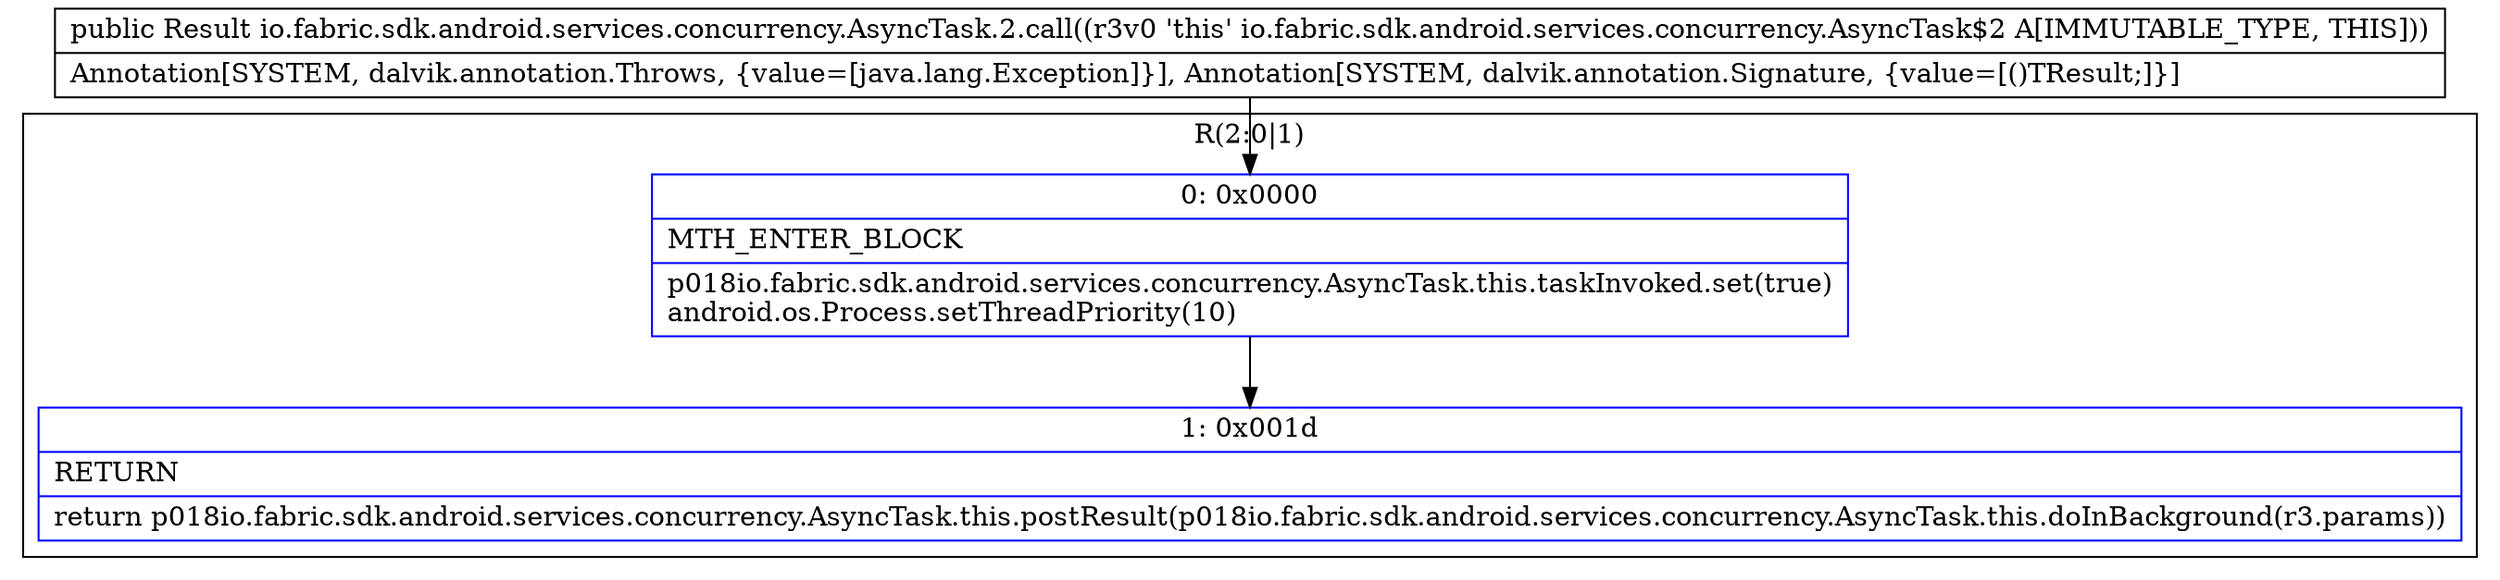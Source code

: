 digraph "CFG forio.fabric.sdk.android.services.concurrency.AsyncTask.2.call()Ljava\/lang\/Object;" {
subgraph cluster_Region_997911567 {
label = "R(2:0|1)";
node [shape=record,color=blue];
Node_0 [shape=record,label="{0\:\ 0x0000|MTH_ENTER_BLOCK\l|p018io.fabric.sdk.android.services.concurrency.AsyncTask.this.taskInvoked.set(true)\landroid.os.Process.setThreadPriority(10)\l}"];
Node_1 [shape=record,label="{1\:\ 0x001d|RETURN\l|return p018io.fabric.sdk.android.services.concurrency.AsyncTask.this.postResult(p018io.fabric.sdk.android.services.concurrency.AsyncTask.this.doInBackground(r3.params))\l}"];
}
MethodNode[shape=record,label="{public Result io.fabric.sdk.android.services.concurrency.AsyncTask.2.call((r3v0 'this' io.fabric.sdk.android.services.concurrency.AsyncTask$2 A[IMMUTABLE_TYPE, THIS]))  | Annotation[SYSTEM, dalvik.annotation.Throws, \{value=[java.lang.Exception]\}], Annotation[SYSTEM, dalvik.annotation.Signature, \{value=[()TResult;]\}]\l}"];
MethodNode -> Node_0;
Node_0 -> Node_1;
}

